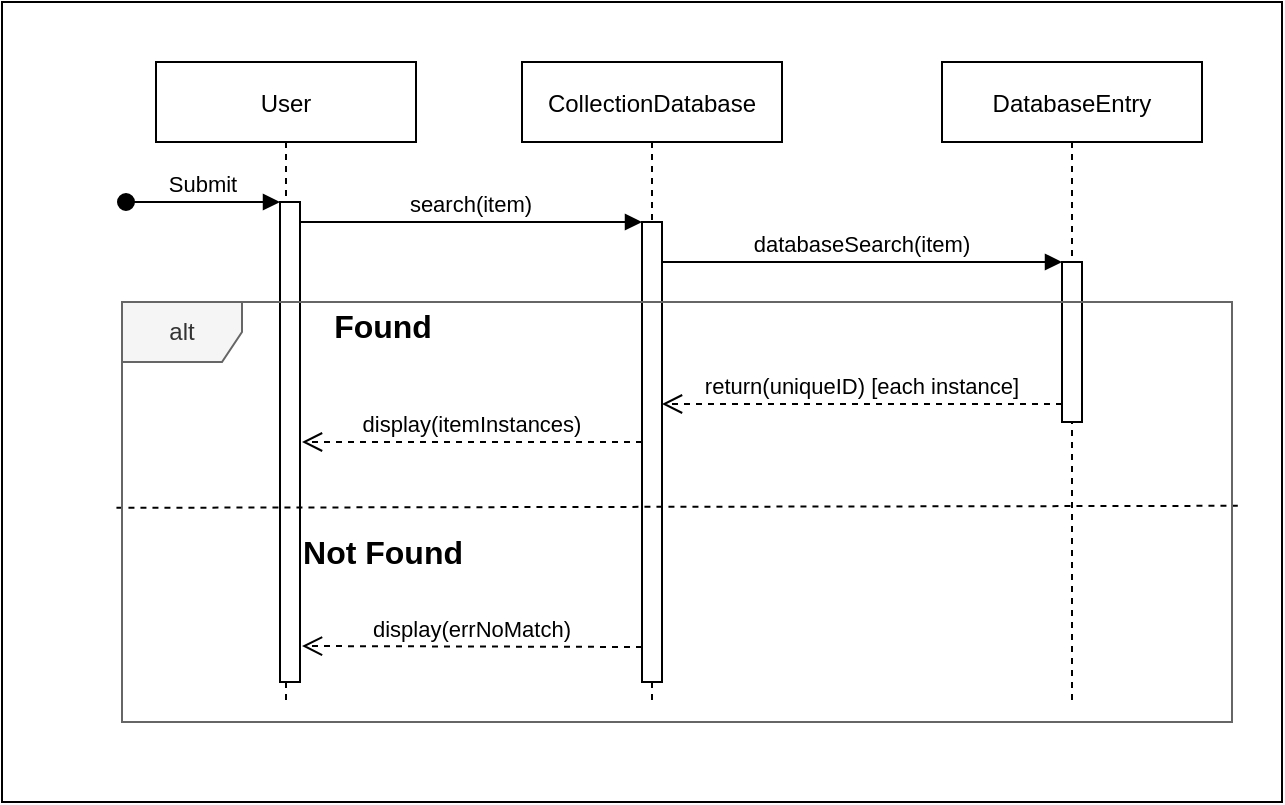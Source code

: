 <mxfile version="13.9.2" type="github">
  <diagram id="kgpKYQtTHZ0yAKxKKP6v" name="Page-1">
    <mxGraphModel dx="1422" dy="763" grid="1" gridSize="10" guides="1" tooltips="1" connect="1" arrows="1" fold="1" page="1" pageScale="1" pageWidth="850" pageHeight="1100" math="0" shadow="0">
      <root>
        <mxCell id="0" />
        <mxCell id="1" parent="0" />
        <mxCell id="4zp0VxhXPeI74Q4uIaUx-20" value="" style="rounded=0;whiteSpace=wrap;html=1;" vertex="1" parent="1">
          <mxGeometry x="40" y="50" width="640" height="400" as="geometry" />
        </mxCell>
        <mxCell id="4zp0VxhXPeI74Q4uIaUx-2" value="CollectionDatabase" style="shape=umlLifeline;perimeter=lifelinePerimeter;container=1;collapsible=0;recursiveResize=0;rounded=0;shadow=0;strokeWidth=1;" vertex="1" parent="1">
          <mxGeometry x="300" y="80" width="130" height="320" as="geometry" />
        </mxCell>
        <mxCell id="3nuBFxr9cyL0pnOWT2aG-1" value="User" style="shape=umlLifeline;perimeter=lifelinePerimeter;container=1;collapsible=0;recursiveResize=0;rounded=0;shadow=0;strokeWidth=1;" parent="1" vertex="1">
          <mxGeometry x="117" y="80" width="130" height="320" as="geometry" />
        </mxCell>
        <mxCell id="3nuBFxr9cyL0pnOWT2aG-2" value="" style="points=[];perimeter=orthogonalPerimeter;rounded=0;shadow=0;strokeWidth=1;" parent="3nuBFxr9cyL0pnOWT2aG-1" vertex="1">
          <mxGeometry x="62" y="70" width="10" height="240" as="geometry" />
        </mxCell>
        <mxCell id="3nuBFxr9cyL0pnOWT2aG-3" value="Submit" style="verticalAlign=bottom;startArrow=oval;endArrow=block;startSize=8;shadow=0;strokeWidth=1;" parent="3nuBFxr9cyL0pnOWT2aG-1" target="3nuBFxr9cyL0pnOWT2aG-2" edge="1">
          <mxGeometry relative="1" as="geometry">
            <mxPoint x="-15" y="70" as="sourcePoint" />
          </mxGeometry>
        </mxCell>
        <mxCell id="4zp0VxhXPeI74Q4uIaUx-16" value="&lt;font style=&quot;font-size: 16px&quot;&gt;Found&lt;/font&gt;" style="text;strokeColor=none;fillColor=none;html=1;fontSize=24;fontStyle=1;verticalAlign=middle;align=center;" vertex="1" parent="3nuBFxr9cyL0pnOWT2aG-1">
          <mxGeometry x="78" y="120" width="70" height="20" as="geometry" />
        </mxCell>
        <mxCell id="3nuBFxr9cyL0pnOWT2aG-5" value="CollectionDatabase" style="shape=umlLifeline;perimeter=lifelinePerimeter;container=1;collapsible=0;recursiveResize=0;rounded=0;shadow=0;strokeWidth=1;" parent="1" vertex="1">
          <mxGeometry x="300" y="80" width="130" height="310" as="geometry" />
        </mxCell>
        <mxCell id="3nuBFxr9cyL0pnOWT2aG-6" value="" style="points=[];perimeter=orthogonalPerimeter;rounded=0;shadow=0;strokeWidth=1;" parent="3nuBFxr9cyL0pnOWT2aG-5" vertex="1">
          <mxGeometry x="60" y="80" width="10" height="230" as="geometry" />
        </mxCell>
        <mxCell id="3nuBFxr9cyL0pnOWT2aG-7" value="display(errNoMatch)" style="verticalAlign=bottom;endArrow=open;dashed=1;endSize=8;exitX=0;exitY=0.95;shadow=0;strokeWidth=1;" parent="1" edge="1">
          <mxGeometry relative="1" as="geometry">
            <mxPoint x="190" y="372" as="targetPoint" />
            <mxPoint x="360" y="372.5" as="sourcePoint" />
          </mxGeometry>
        </mxCell>
        <mxCell id="3nuBFxr9cyL0pnOWT2aG-8" value="search(item)" style="verticalAlign=bottom;endArrow=block;entryX=0;entryY=0;shadow=0;strokeWidth=1;" parent="1" source="3nuBFxr9cyL0pnOWT2aG-2" target="3nuBFxr9cyL0pnOWT2aG-6" edge="1">
          <mxGeometry relative="1" as="geometry">
            <mxPoint x="275" y="160" as="sourcePoint" />
          </mxGeometry>
        </mxCell>
        <mxCell id="4zp0VxhXPeI74Q4uIaUx-4" value="DatabaseEntry" style="shape=umlLifeline;perimeter=lifelinePerimeter;container=1;collapsible=0;recursiveResize=0;rounded=0;shadow=0;strokeWidth=1;" vertex="1" parent="1">
          <mxGeometry x="510" y="80" width="130" height="320" as="geometry" />
        </mxCell>
        <mxCell id="4zp0VxhXPeI74Q4uIaUx-5" value="" style="points=[];perimeter=orthogonalPerimeter;rounded=0;shadow=0;strokeWidth=1;" vertex="1" parent="4zp0VxhXPeI74Q4uIaUx-4">
          <mxGeometry x="60" y="100" width="10" height="80" as="geometry" />
        </mxCell>
        <mxCell id="4zp0VxhXPeI74Q4uIaUx-7" value="databaseSearch(item)" style="verticalAlign=bottom;endArrow=block;shadow=0;strokeWidth=1;" edge="1" parent="1">
          <mxGeometry relative="1" as="geometry">
            <mxPoint x="370" y="180.0" as="sourcePoint" />
            <mxPoint x="570" y="180" as="targetPoint" />
          </mxGeometry>
        </mxCell>
        <mxCell id="4zp0VxhXPeI74Q4uIaUx-14" value="return(uniqueID) [each instance]" style="verticalAlign=bottom;endArrow=open;dashed=1;endSize=8;shadow=0;strokeWidth=1;" edge="1" parent="1">
          <mxGeometry relative="1" as="geometry">
            <mxPoint x="370" y="251" as="targetPoint" />
            <mxPoint x="570" y="251" as="sourcePoint" />
          </mxGeometry>
        </mxCell>
        <mxCell id="4zp0VxhXPeI74Q4uIaUx-15" value="display(itemInstances)" style="verticalAlign=bottom;endArrow=open;dashed=1;endSize=8;shadow=0;strokeWidth=1;" edge="1" parent="1">
          <mxGeometry relative="1" as="geometry">
            <mxPoint x="190" y="270" as="targetPoint" />
            <mxPoint x="360" y="270" as="sourcePoint" />
          </mxGeometry>
        </mxCell>
        <mxCell id="4zp0VxhXPeI74Q4uIaUx-17" value="" style="endArrow=none;dashed=1;html=1;exitX=-0.005;exitY=0.49;exitDx=0;exitDy=0;exitPerimeter=0;entryX=1.005;entryY=0.49;entryDx=0;entryDy=0;entryPerimeter=0;" edge="1" parent="1" source="4zp0VxhXPeI74Q4uIaUx-9">
          <mxGeometry width="50" height="50" relative="1" as="geometry">
            <mxPoint x="76.16" y="301.06" as="sourcePoint" />
            <mxPoint x="657.9" y="301.9" as="targetPoint" />
          </mxGeometry>
        </mxCell>
        <mxCell id="4zp0VxhXPeI74Q4uIaUx-18" value="&lt;font style=&quot;font-size: 16px&quot;&gt;Not Found&lt;/font&gt;" style="text;strokeColor=none;fillColor=none;html=1;fontSize=24;fontStyle=1;verticalAlign=middle;align=center;" vertex="1" parent="1">
          <mxGeometry x="180" y="313" width="100" height="20" as="geometry" />
        </mxCell>
        <mxCell id="4zp0VxhXPeI74Q4uIaUx-9" value="&lt;span style=&quot;background-color: transparent&quot;&gt;alt&lt;/span&gt;" style="shape=umlFrame;whiteSpace=wrap;html=1;swimlaneFillColor=none;fillColor=#f5f5f5;strokeColor=#666666;fontColor=#333333;" vertex="1" parent="1">
          <mxGeometry x="100" y="200" width="555" height="210" as="geometry" />
        </mxCell>
      </root>
    </mxGraphModel>
  </diagram>
</mxfile>
